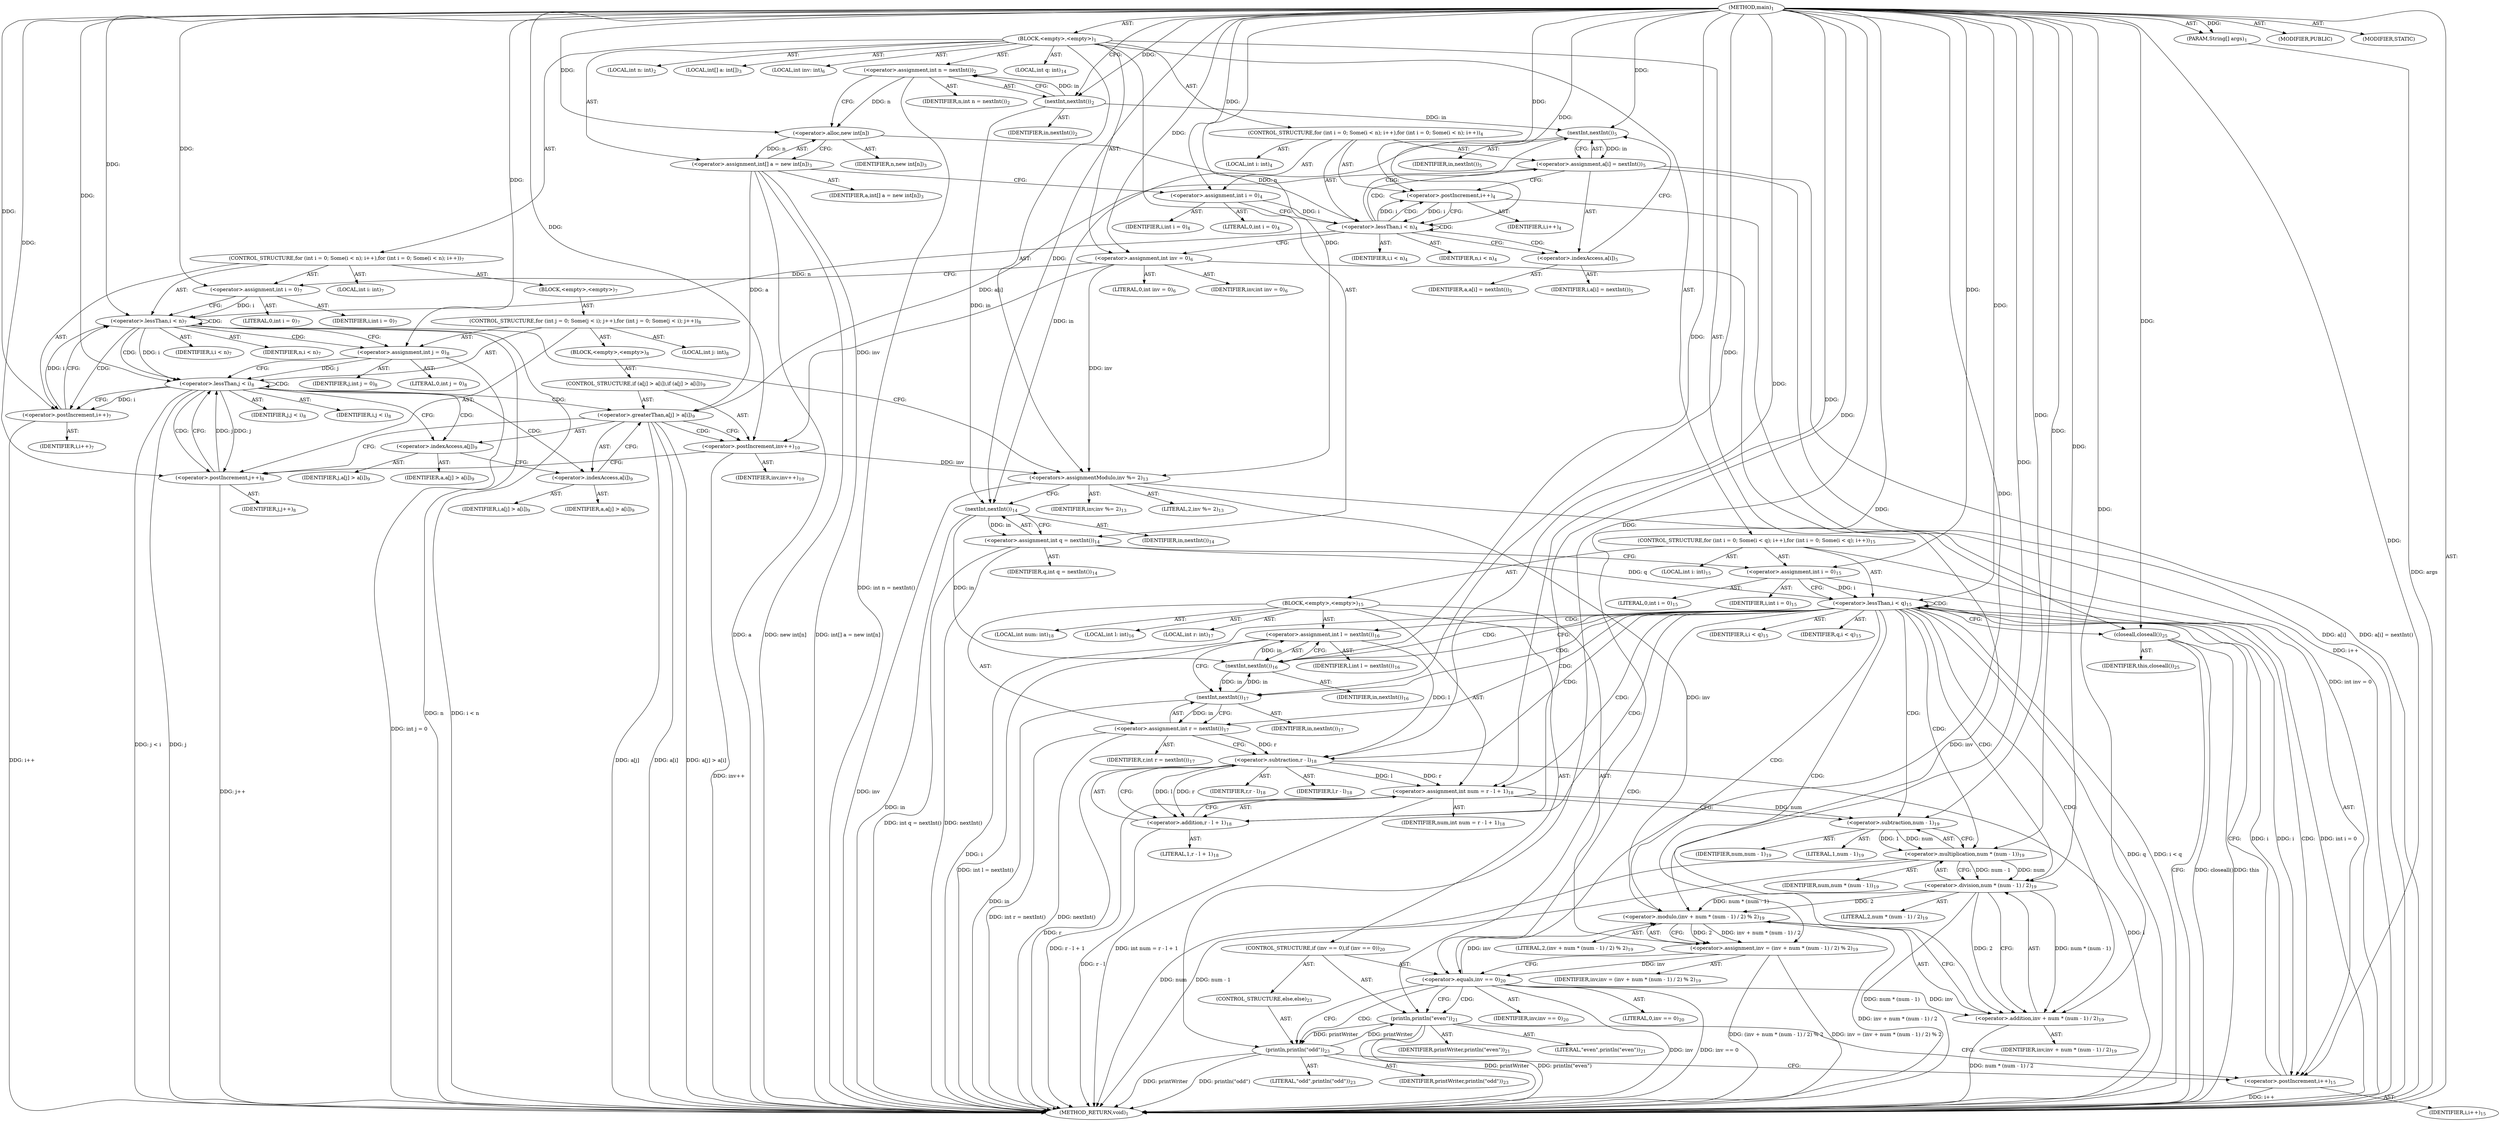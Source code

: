 digraph "main" {  
"17" [label = <(METHOD,main)<SUB>1</SUB>> ]
"18" [label = <(PARAM,String[] args)<SUB>1</SUB>> ]
"19" [label = <(BLOCK,&lt;empty&gt;,&lt;empty&gt;)<SUB>1</SUB>> ]
"20" [label = <(LOCAL,int n: int)<SUB>2</SUB>> ]
"21" [label = <(&lt;operator&gt;.assignment,int n = nextInt())<SUB>2</SUB>> ]
"22" [label = <(IDENTIFIER,n,int n = nextInt())<SUB>2</SUB>> ]
"23" [label = <(nextInt,nextInt())<SUB>2</SUB>> ]
"24" [label = <(IDENTIFIER,in,nextInt())<SUB>2</SUB>> ]
"25" [label = <(LOCAL,int[] a: int[])<SUB>3</SUB>> ]
"26" [label = <(&lt;operator&gt;.assignment,int[] a = new int[n])<SUB>3</SUB>> ]
"27" [label = <(IDENTIFIER,a,int[] a = new int[n])<SUB>3</SUB>> ]
"28" [label = <(&lt;operator&gt;.alloc,new int[n])> ]
"29" [label = <(IDENTIFIER,n,new int[n])<SUB>3</SUB>> ]
"30" [label = <(CONTROL_STRUCTURE,for (int i = 0; Some(i &lt; n); i++),for (int i = 0; Some(i &lt; n); i++))<SUB>4</SUB>> ]
"31" [label = <(LOCAL,int i: int)<SUB>4</SUB>> ]
"32" [label = <(&lt;operator&gt;.assignment,int i = 0)<SUB>4</SUB>> ]
"33" [label = <(IDENTIFIER,i,int i = 0)<SUB>4</SUB>> ]
"34" [label = <(LITERAL,0,int i = 0)<SUB>4</SUB>> ]
"35" [label = <(&lt;operator&gt;.lessThan,i &lt; n)<SUB>4</SUB>> ]
"36" [label = <(IDENTIFIER,i,i &lt; n)<SUB>4</SUB>> ]
"37" [label = <(IDENTIFIER,n,i &lt; n)<SUB>4</SUB>> ]
"38" [label = <(&lt;operator&gt;.postIncrement,i++)<SUB>4</SUB>> ]
"39" [label = <(IDENTIFIER,i,i++)<SUB>4</SUB>> ]
"40" [label = <(&lt;operator&gt;.assignment,a[i] = nextInt())<SUB>5</SUB>> ]
"41" [label = <(&lt;operator&gt;.indexAccess,a[i])<SUB>5</SUB>> ]
"42" [label = <(IDENTIFIER,a,a[i] = nextInt())<SUB>5</SUB>> ]
"43" [label = <(IDENTIFIER,i,a[i] = nextInt())<SUB>5</SUB>> ]
"44" [label = <(nextInt,nextInt())<SUB>5</SUB>> ]
"45" [label = <(IDENTIFIER,in,nextInt())<SUB>5</SUB>> ]
"46" [label = <(LOCAL,int inv: int)<SUB>6</SUB>> ]
"47" [label = <(&lt;operator&gt;.assignment,int inv = 0)<SUB>6</SUB>> ]
"48" [label = <(IDENTIFIER,inv,int inv = 0)<SUB>6</SUB>> ]
"49" [label = <(LITERAL,0,int inv = 0)<SUB>6</SUB>> ]
"50" [label = <(CONTROL_STRUCTURE,for (int i = 0; Some(i &lt; n); i++),for (int i = 0; Some(i &lt; n); i++))<SUB>7</SUB>> ]
"51" [label = <(LOCAL,int i: int)<SUB>7</SUB>> ]
"52" [label = <(&lt;operator&gt;.assignment,int i = 0)<SUB>7</SUB>> ]
"53" [label = <(IDENTIFIER,i,int i = 0)<SUB>7</SUB>> ]
"54" [label = <(LITERAL,0,int i = 0)<SUB>7</SUB>> ]
"55" [label = <(&lt;operator&gt;.lessThan,i &lt; n)<SUB>7</SUB>> ]
"56" [label = <(IDENTIFIER,i,i &lt; n)<SUB>7</SUB>> ]
"57" [label = <(IDENTIFIER,n,i &lt; n)<SUB>7</SUB>> ]
"58" [label = <(&lt;operator&gt;.postIncrement,i++)<SUB>7</SUB>> ]
"59" [label = <(IDENTIFIER,i,i++)<SUB>7</SUB>> ]
"60" [label = <(BLOCK,&lt;empty&gt;,&lt;empty&gt;)<SUB>7</SUB>> ]
"61" [label = <(CONTROL_STRUCTURE,for (int j = 0; Some(j &lt; i); j++),for (int j = 0; Some(j &lt; i); j++))<SUB>8</SUB>> ]
"62" [label = <(LOCAL,int j: int)<SUB>8</SUB>> ]
"63" [label = <(&lt;operator&gt;.assignment,int j = 0)<SUB>8</SUB>> ]
"64" [label = <(IDENTIFIER,j,int j = 0)<SUB>8</SUB>> ]
"65" [label = <(LITERAL,0,int j = 0)<SUB>8</SUB>> ]
"66" [label = <(&lt;operator&gt;.lessThan,j &lt; i)<SUB>8</SUB>> ]
"67" [label = <(IDENTIFIER,j,j &lt; i)<SUB>8</SUB>> ]
"68" [label = <(IDENTIFIER,i,j &lt; i)<SUB>8</SUB>> ]
"69" [label = <(&lt;operator&gt;.postIncrement,j++)<SUB>8</SUB>> ]
"70" [label = <(IDENTIFIER,j,j++)<SUB>8</SUB>> ]
"71" [label = <(BLOCK,&lt;empty&gt;,&lt;empty&gt;)<SUB>8</SUB>> ]
"72" [label = <(CONTROL_STRUCTURE,if (a[j] &gt; a[i]),if (a[j] &gt; a[i]))<SUB>9</SUB>> ]
"73" [label = <(&lt;operator&gt;.greaterThan,a[j] &gt; a[i])<SUB>9</SUB>> ]
"74" [label = <(&lt;operator&gt;.indexAccess,a[j])<SUB>9</SUB>> ]
"75" [label = <(IDENTIFIER,a,a[j] &gt; a[i])<SUB>9</SUB>> ]
"76" [label = <(IDENTIFIER,j,a[j] &gt; a[i])<SUB>9</SUB>> ]
"77" [label = <(&lt;operator&gt;.indexAccess,a[i])<SUB>9</SUB>> ]
"78" [label = <(IDENTIFIER,a,a[j] &gt; a[i])<SUB>9</SUB>> ]
"79" [label = <(IDENTIFIER,i,a[j] &gt; a[i])<SUB>9</SUB>> ]
"80" [label = <(&lt;operator&gt;.postIncrement,inv++)<SUB>10</SUB>> ]
"81" [label = <(IDENTIFIER,inv,inv++)<SUB>10</SUB>> ]
"82" [label = <(&lt;operators&gt;.assignmentModulo,inv %= 2)<SUB>13</SUB>> ]
"83" [label = <(IDENTIFIER,inv,inv %= 2)<SUB>13</SUB>> ]
"84" [label = <(LITERAL,2,inv %= 2)<SUB>13</SUB>> ]
"85" [label = <(LOCAL,int q: int)<SUB>14</SUB>> ]
"86" [label = <(&lt;operator&gt;.assignment,int q = nextInt())<SUB>14</SUB>> ]
"87" [label = <(IDENTIFIER,q,int q = nextInt())<SUB>14</SUB>> ]
"88" [label = <(nextInt,nextInt())<SUB>14</SUB>> ]
"89" [label = <(IDENTIFIER,in,nextInt())<SUB>14</SUB>> ]
"90" [label = <(CONTROL_STRUCTURE,for (int i = 0; Some(i &lt; q); i++),for (int i = 0; Some(i &lt; q); i++))<SUB>15</SUB>> ]
"91" [label = <(LOCAL,int i: int)<SUB>15</SUB>> ]
"92" [label = <(&lt;operator&gt;.assignment,int i = 0)<SUB>15</SUB>> ]
"93" [label = <(IDENTIFIER,i,int i = 0)<SUB>15</SUB>> ]
"94" [label = <(LITERAL,0,int i = 0)<SUB>15</SUB>> ]
"95" [label = <(&lt;operator&gt;.lessThan,i &lt; q)<SUB>15</SUB>> ]
"96" [label = <(IDENTIFIER,i,i &lt; q)<SUB>15</SUB>> ]
"97" [label = <(IDENTIFIER,q,i &lt; q)<SUB>15</SUB>> ]
"98" [label = <(&lt;operator&gt;.postIncrement,i++)<SUB>15</SUB>> ]
"99" [label = <(IDENTIFIER,i,i++)<SUB>15</SUB>> ]
"100" [label = <(BLOCK,&lt;empty&gt;,&lt;empty&gt;)<SUB>15</SUB>> ]
"101" [label = <(LOCAL,int l: int)<SUB>16</SUB>> ]
"102" [label = <(&lt;operator&gt;.assignment,int l = nextInt())<SUB>16</SUB>> ]
"103" [label = <(IDENTIFIER,l,int l = nextInt())<SUB>16</SUB>> ]
"104" [label = <(nextInt,nextInt())<SUB>16</SUB>> ]
"105" [label = <(IDENTIFIER,in,nextInt())<SUB>16</SUB>> ]
"106" [label = <(LOCAL,int r: int)<SUB>17</SUB>> ]
"107" [label = <(&lt;operator&gt;.assignment,int r = nextInt())<SUB>17</SUB>> ]
"108" [label = <(IDENTIFIER,r,int r = nextInt())<SUB>17</SUB>> ]
"109" [label = <(nextInt,nextInt())<SUB>17</SUB>> ]
"110" [label = <(IDENTIFIER,in,nextInt())<SUB>17</SUB>> ]
"111" [label = <(LOCAL,int num: int)<SUB>18</SUB>> ]
"112" [label = <(&lt;operator&gt;.assignment,int num = r - l + 1)<SUB>18</SUB>> ]
"113" [label = <(IDENTIFIER,num,int num = r - l + 1)<SUB>18</SUB>> ]
"114" [label = <(&lt;operator&gt;.addition,r - l + 1)<SUB>18</SUB>> ]
"115" [label = <(&lt;operator&gt;.subtraction,r - l)<SUB>18</SUB>> ]
"116" [label = <(IDENTIFIER,r,r - l)<SUB>18</SUB>> ]
"117" [label = <(IDENTIFIER,l,r - l)<SUB>18</SUB>> ]
"118" [label = <(LITERAL,1,r - l + 1)<SUB>18</SUB>> ]
"119" [label = <(&lt;operator&gt;.assignment,inv = (inv + num * (num - 1) / 2) % 2)<SUB>19</SUB>> ]
"120" [label = <(IDENTIFIER,inv,inv = (inv + num * (num - 1) / 2) % 2)<SUB>19</SUB>> ]
"121" [label = <(&lt;operator&gt;.modulo,(inv + num * (num - 1) / 2) % 2)<SUB>19</SUB>> ]
"122" [label = <(&lt;operator&gt;.addition,inv + num * (num - 1) / 2)<SUB>19</SUB>> ]
"123" [label = <(IDENTIFIER,inv,inv + num * (num - 1) / 2)<SUB>19</SUB>> ]
"124" [label = <(&lt;operator&gt;.division,num * (num - 1) / 2)<SUB>19</SUB>> ]
"125" [label = <(&lt;operator&gt;.multiplication,num * (num - 1))<SUB>19</SUB>> ]
"126" [label = <(IDENTIFIER,num,num * (num - 1))<SUB>19</SUB>> ]
"127" [label = <(&lt;operator&gt;.subtraction,num - 1)<SUB>19</SUB>> ]
"128" [label = <(IDENTIFIER,num,num - 1)<SUB>19</SUB>> ]
"129" [label = <(LITERAL,1,num - 1)<SUB>19</SUB>> ]
"130" [label = <(LITERAL,2,num * (num - 1) / 2)<SUB>19</SUB>> ]
"131" [label = <(LITERAL,2,(inv + num * (num - 1) / 2) % 2)<SUB>19</SUB>> ]
"132" [label = <(CONTROL_STRUCTURE,if (inv == 0),if (inv == 0))<SUB>20</SUB>> ]
"133" [label = <(&lt;operator&gt;.equals,inv == 0)<SUB>20</SUB>> ]
"134" [label = <(IDENTIFIER,inv,inv == 0)<SUB>20</SUB>> ]
"135" [label = <(LITERAL,0,inv == 0)<SUB>20</SUB>> ]
"136" [label = <(println,println(&quot;even&quot;))<SUB>21</SUB>> ]
"137" [label = <(IDENTIFIER,printWriter,println(&quot;even&quot;))<SUB>21</SUB>> ]
"138" [label = <(LITERAL,&quot;even&quot;,println(&quot;even&quot;))<SUB>21</SUB>> ]
"139" [label = <(CONTROL_STRUCTURE,else,else)<SUB>23</SUB>> ]
"140" [label = <(println,println(&quot;odd&quot;))<SUB>23</SUB>> ]
"141" [label = <(IDENTIFIER,printWriter,println(&quot;odd&quot;))<SUB>23</SUB>> ]
"142" [label = <(LITERAL,&quot;odd&quot;,println(&quot;odd&quot;))<SUB>23</SUB>> ]
"143" [label = <(closeall,closeall())<SUB>25</SUB>> ]
"144" [label = <(IDENTIFIER,this,closeall())<SUB>25</SUB>> ]
"145" [label = <(MODIFIER,PUBLIC)> ]
"146" [label = <(MODIFIER,STATIC)> ]
"147" [label = <(METHOD_RETURN,void)<SUB>1</SUB>> ]
  "17" -> "18"  [ label = "AST: "] 
  "17" -> "19"  [ label = "AST: "] 
  "17" -> "145"  [ label = "AST: "] 
  "17" -> "146"  [ label = "AST: "] 
  "17" -> "147"  [ label = "AST: "] 
  "19" -> "20"  [ label = "AST: "] 
  "19" -> "21"  [ label = "AST: "] 
  "19" -> "25"  [ label = "AST: "] 
  "19" -> "26"  [ label = "AST: "] 
  "19" -> "30"  [ label = "AST: "] 
  "19" -> "46"  [ label = "AST: "] 
  "19" -> "47"  [ label = "AST: "] 
  "19" -> "50"  [ label = "AST: "] 
  "19" -> "82"  [ label = "AST: "] 
  "19" -> "85"  [ label = "AST: "] 
  "19" -> "86"  [ label = "AST: "] 
  "19" -> "90"  [ label = "AST: "] 
  "19" -> "143"  [ label = "AST: "] 
  "21" -> "22"  [ label = "AST: "] 
  "21" -> "23"  [ label = "AST: "] 
  "23" -> "24"  [ label = "AST: "] 
  "26" -> "27"  [ label = "AST: "] 
  "26" -> "28"  [ label = "AST: "] 
  "28" -> "29"  [ label = "AST: "] 
  "30" -> "31"  [ label = "AST: "] 
  "30" -> "32"  [ label = "AST: "] 
  "30" -> "35"  [ label = "AST: "] 
  "30" -> "38"  [ label = "AST: "] 
  "30" -> "40"  [ label = "AST: "] 
  "32" -> "33"  [ label = "AST: "] 
  "32" -> "34"  [ label = "AST: "] 
  "35" -> "36"  [ label = "AST: "] 
  "35" -> "37"  [ label = "AST: "] 
  "38" -> "39"  [ label = "AST: "] 
  "40" -> "41"  [ label = "AST: "] 
  "40" -> "44"  [ label = "AST: "] 
  "41" -> "42"  [ label = "AST: "] 
  "41" -> "43"  [ label = "AST: "] 
  "44" -> "45"  [ label = "AST: "] 
  "47" -> "48"  [ label = "AST: "] 
  "47" -> "49"  [ label = "AST: "] 
  "50" -> "51"  [ label = "AST: "] 
  "50" -> "52"  [ label = "AST: "] 
  "50" -> "55"  [ label = "AST: "] 
  "50" -> "58"  [ label = "AST: "] 
  "50" -> "60"  [ label = "AST: "] 
  "52" -> "53"  [ label = "AST: "] 
  "52" -> "54"  [ label = "AST: "] 
  "55" -> "56"  [ label = "AST: "] 
  "55" -> "57"  [ label = "AST: "] 
  "58" -> "59"  [ label = "AST: "] 
  "60" -> "61"  [ label = "AST: "] 
  "61" -> "62"  [ label = "AST: "] 
  "61" -> "63"  [ label = "AST: "] 
  "61" -> "66"  [ label = "AST: "] 
  "61" -> "69"  [ label = "AST: "] 
  "61" -> "71"  [ label = "AST: "] 
  "63" -> "64"  [ label = "AST: "] 
  "63" -> "65"  [ label = "AST: "] 
  "66" -> "67"  [ label = "AST: "] 
  "66" -> "68"  [ label = "AST: "] 
  "69" -> "70"  [ label = "AST: "] 
  "71" -> "72"  [ label = "AST: "] 
  "72" -> "73"  [ label = "AST: "] 
  "72" -> "80"  [ label = "AST: "] 
  "73" -> "74"  [ label = "AST: "] 
  "73" -> "77"  [ label = "AST: "] 
  "74" -> "75"  [ label = "AST: "] 
  "74" -> "76"  [ label = "AST: "] 
  "77" -> "78"  [ label = "AST: "] 
  "77" -> "79"  [ label = "AST: "] 
  "80" -> "81"  [ label = "AST: "] 
  "82" -> "83"  [ label = "AST: "] 
  "82" -> "84"  [ label = "AST: "] 
  "86" -> "87"  [ label = "AST: "] 
  "86" -> "88"  [ label = "AST: "] 
  "88" -> "89"  [ label = "AST: "] 
  "90" -> "91"  [ label = "AST: "] 
  "90" -> "92"  [ label = "AST: "] 
  "90" -> "95"  [ label = "AST: "] 
  "90" -> "98"  [ label = "AST: "] 
  "90" -> "100"  [ label = "AST: "] 
  "92" -> "93"  [ label = "AST: "] 
  "92" -> "94"  [ label = "AST: "] 
  "95" -> "96"  [ label = "AST: "] 
  "95" -> "97"  [ label = "AST: "] 
  "98" -> "99"  [ label = "AST: "] 
  "100" -> "101"  [ label = "AST: "] 
  "100" -> "102"  [ label = "AST: "] 
  "100" -> "106"  [ label = "AST: "] 
  "100" -> "107"  [ label = "AST: "] 
  "100" -> "111"  [ label = "AST: "] 
  "100" -> "112"  [ label = "AST: "] 
  "100" -> "119"  [ label = "AST: "] 
  "100" -> "132"  [ label = "AST: "] 
  "102" -> "103"  [ label = "AST: "] 
  "102" -> "104"  [ label = "AST: "] 
  "104" -> "105"  [ label = "AST: "] 
  "107" -> "108"  [ label = "AST: "] 
  "107" -> "109"  [ label = "AST: "] 
  "109" -> "110"  [ label = "AST: "] 
  "112" -> "113"  [ label = "AST: "] 
  "112" -> "114"  [ label = "AST: "] 
  "114" -> "115"  [ label = "AST: "] 
  "114" -> "118"  [ label = "AST: "] 
  "115" -> "116"  [ label = "AST: "] 
  "115" -> "117"  [ label = "AST: "] 
  "119" -> "120"  [ label = "AST: "] 
  "119" -> "121"  [ label = "AST: "] 
  "121" -> "122"  [ label = "AST: "] 
  "121" -> "131"  [ label = "AST: "] 
  "122" -> "123"  [ label = "AST: "] 
  "122" -> "124"  [ label = "AST: "] 
  "124" -> "125"  [ label = "AST: "] 
  "124" -> "130"  [ label = "AST: "] 
  "125" -> "126"  [ label = "AST: "] 
  "125" -> "127"  [ label = "AST: "] 
  "127" -> "128"  [ label = "AST: "] 
  "127" -> "129"  [ label = "AST: "] 
  "132" -> "133"  [ label = "AST: "] 
  "132" -> "136"  [ label = "AST: "] 
  "132" -> "139"  [ label = "AST: "] 
  "133" -> "134"  [ label = "AST: "] 
  "133" -> "135"  [ label = "AST: "] 
  "136" -> "137"  [ label = "AST: "] 
  "136" -> "138"  [ label = "AST: "] 
  "139" -> "140"  [ label = "AST: "] 
  "140" -> "141"  [ label = "AST: "] 
  "140" -> "142"  [ label = "AST: "] 
  "143" -> "144"  [ label = "AST: "] 
  "21" -> "28"  [ label = "CFG: "] 
  "26" -> "32"  [ label = "CFG: "] 
  "47" -> "52"  [ label = "CFG: "] 
  "82" -> "88"  [ label = "CFG: "] 
  "86" -> "92"  [ label = "CFG: "] 
  "143" -> "147"  [ label = "CFG: "] 
  "23" -> "21"  [ label = "CFG: "] 
  "28" -> "26"  [ label = "CFG: "] 
  "32" -> "35"  [ label = "CFG: "] 
  "35" -> "41"  [ label = "CFG: "] 
  "35" -> "47"  [ label = "CFG: "] 
  "38" -> "35"  [ label = "CFG: "] 
  "40" -> "38"  [ label = "CFG: "] 
  "52" -> "55"  [ label = "CFG: "] 
  "55" -> "63"  [ label = "CFG: "] 
  "55" -> "82"  [ label = "CFG: "] 
  "58" -> "55"  [ label = "CFG: "] 
  "88" -> "86"  [ label = "CFG: "] 
  "92" -> "95"  [ label = "CFG: "] 
  "95" -> "104"  [ label = "CFG: "] 
  "95" -> "143"  [ label = "CFG: "] 
  "98" -> "95"  [ label = "CFG: "] 
  "41" -> "44"  [ label = "CFG: "] 
  "44" -> "40"  [ label = "CFG: "] 
  "102" -> "109"  [ label = "CFG: "] 
  "107" -> "115"  [ label = "CFG: "] 
  "112" -> "127"  [ label = "CFG: "] 
  "119" -> "133"  [ label = "CFG: "] 
  "63" -> "66"  [ label = "CFG: "] 
  "66" -> "74"  [ label = "CFG: "] 
  "66" -> "58"  [ label = "CFG: "] 
  "69" -> "66"  [ label = "CFG: "] 
  "104" -> "102"  [ label = "CFG: "] 
  "109" -> "107"  [ label = "CFG: "] 
  "114" -> "112"  [ label = "CFG: "] 
  "121" -> "119"  [ label = "CFG: "] 
  "133" -> "136"  [ label = "CFG: "] 
  "133" -> "140"  [ label = "CFG: "] 
  "136" -> "98"  [ label = "CFG: "] 
  "115" -> "114"  [ label = "CFG: "] 
  "122" -> "121"  [ label = "CFG: "] 
  "140" -> "98"  [ label = "CFG: "] 
  "73" -> "80"  [ label = "CFG: "] 
  "73" -> "69"  [ label = "CFG: "] 
  "80" -> "69"  [ label = "CFG: "] 
  "124" -> "122"  [ label = "CFG: "] 
  "74" -> "77"  [ label = "CFG: "] 
  "77" -> "73"  [ label = "CFG: "] 
  "125" -> "124"  [ label = "CFG: "] 
  "127" -> "125"  [ label = "CFG: "] 
  "17" -> "23"  [ label = "CFG: "] 
  "18" -> "147"  [ label = "DDG: args"] 
  "21" -> "147"  [ label = "DDG: int n = nextInt()"] 
  "26" -> "147"  [ label = "DDG: a"] 
  "26" -> "147"  [ label = "DDG: new int[n]"] 
  "26" -> "147"  [ label = "DDG: int[] a = new int[n]"] 
  "47" -> "147"  [ label = "DDG: int inv = 0"] 
  "55" -> "147"  [ label = "DDG: n"] 
  "55" -> "147"  [ label = "DDG: i &lt; n"] 
  "82" -> "147"  [ label = "DDG: inv"] 
  "88" -> "147"  [ label = "DDG: in"] 
  "86" -> "147"  [ label = "DDG: nextInt()"] 
  "86" -> "147"  [ label = "DDG: int q = nextInt()"] 
  "92" -> "147"  [ label = "DDG: int i = 0"] 
  "95" -> "147"  [ label = "DDG: i"] 
  "95" -> "147"  [ label = "DDG: q"] 
  "95" -> "147"  [ label = "DDG: i &lt; q"] 
  "143" -> "147"  [ label = "DDG: closeall()"] 
  "102" -> "147"  [ label = "DDG: int l = nextInt()"] 
  "109" -> "147"  [ label = "DDG: in"] 
  "107" -> "147"  [ label = "DDG: nextInt()"] 
  "107" -> "147"  [ label = "DDG: int r = nextInt()"] 
  "115" -> "147"  [ label = "DDG: r"] 
  "115" -> "147"  [ label = "DDG: l"] 
  "114" -> "147"  [ label = "DDG: r - l"] 
  "112" -> "147"  [ label = "DDG: r - l + 1"] 
  "112" -> "147"  [ label = "DDG: int num = r - l + 1"] 
  "125" -> "147"  [ label = "DDG: num"] 
  "125" -> "147"  [ label = "DDG: num - 1"] 
  "124" -> "147"  [ label = "DDG: num * (num - 1)"] 
  "122" -> "147"  [ label = "DDG: num * (num - 1) / 2"] 
  "121" -> "147"  [ label = "DDG: inv + num * (num - 1) / 2"] 
  "119" -> "147"  [ label = "DDG: (inv + num * (num - 1) / 2) % 2"] 
  "119" -> "147"  [ label = "DDG: inv = (inv + num * (num - 1) / 2) % 2"] 
  "133" -> "147"  [ label = "DDG: inv"] 
  "133" -> "147"  [ label = "DDG: inv == 0"] 
  "140" -> "147"  [ label = "DDG: printWriter"] 
  "140" -> "147"  [ label = "DDG: println(&quot;odd&quot;)"] 
  "136" -> "147"  [ label = "DDG: printWriter"] 
  "136" -> "147"  [ label = "DDG: println(&quot;even&quot;)"] 
  "98" -> "147"  [ label = "DDG: i++"] 
  "63" -> "147"  [ label = "DDG: int j = 0"] 
  "66" -> "147"  [ label = "DDG: j"] 
  "66" -> "147"  [ label = "DDG: j &lt; i"] 
  "58" -> "147"  [ label = "DDG: i++"] 
  "73" -> "147"  [ label = "DDG: a[j]"] 
  "73" -> "147"  [ label = "DDG: a[i]"] 
  "73" -> "147"  [ label = "DDG: a[j] &gt; a[i]"] 
  "80" -> "147"  [ label = "DDG: inv++"] 
  "69" -> "147"  [ label = "DDG: j++"] 
  "40" -> "147"  [ label = "DDG: a[i]"] 
  "40" -> "147"  [ label = "DDG: a[i] = nextInt()"] 
  "38" -> "147"  [ label = "DDG: i++"] 
  "143" -> "147"  [ label = "DDG: this"] 
  "17" -> "18"  [ label = "DDG: "] 
  "23" -> "21"  [ label = "DDG: in"] 
  "28" -> "26"  [ label = "DDG: n"] 
  "17" -> "47"  [ label = "DDG: "] 
  "17" -> "82"  [ label = "DDG: "] 
  "88" -> "86"  [ label = "DDG: in"] 
  "17" -> "32"  [ label = "DDG: "] 
  "44" -> "40"  [ label = "DDG: in"] 
  "17" -> "52"  [ label = "DDG: "] 
  "47" -> "82"  [ label = "DDG: inv"] 
  "80" -> "82"  [ label = "DDG: inv"] 
  "17" -> "92"  [ label = "DDG: "] 
  "17" -> "143"  [ label = "DDG: "] 
  "17" -> "23"  [ label = "DDG: "] 
  "21" -> "28"  [ label = "DDG: n"] 
  "17" -> "28"  [ label = "DDG: "] 
  "32" -> "35"  [ label = "DDG: i"] 
  "38" -> "35"  [ label = "DDG: i"] 
  "17" -> "35"  [ label = "DDG: "] 
  "28" -> "35"  [ label = "DDG: n"] 
  "35" -> "38"  [ label = "DDG: i"] 
  "17" -> "38"  [ label = "DDG: "] 
  "52" -> "55"  [ label = "DDG: i"] 
  "58" -> "55"  [ label = "DDG: i"] 
  "17" -> "55"  [ label = "DDG: "] 
  "35" -> "55"  [ label = "DDG: n"] 
  "66" -> "58"  [ label = "DDG: i"] 
  "17" -> "58"  [ label = "DDG: "] 
  "23" -> "88"  [ label = "DDG: in"] 
  "44" -> "88"  [ label = "DDG: in"] 
  "17" -> "88"  [ label = "DDG: "] 
  "92" -> "95"  [ label = "DDG: i"] 
  "98" -> "95"  [ label = "DDG: i"] 
  "17" -> "95"  [ label = "DDG: "] 
  "86" -> "95"  [ label = "DDG: q"] 
  "95" -> "98"  [ label = "DDG: i"] 
  "17" -> "98"  [ label = "DDG: "] 
  "104" -> "102"  [ label = "DDG: in"] 
  "109" -> "107"  [ label = "DDG: in"] 
  "115" -> "112"  [ label = "DDG: r"] 
  "115" -> "112"  [ label = "DDG: l"] 
  "17" -> "112"  [ label = "DDG: "] 
  "121" -> "119"  [ label = "DDG: inv + num * (num - 1) / 2"] 
  "121" -> "119"  [ label = "DDG: 2"] 
  "23" -> "44"  [ label = "DDG: in"] 
  "17" -> "44"  [ label = "DDG: "] 
  "17" -> "63"  [ label = "DDG: "] 
  "63" -> "66"  [ label = "DDG: j"] 
  "69" -> "66"  [ label = "DDG: j"] 
  "17" -> "66"  [ label = "DDG: "] 
  "55" -> "66"  [ label = "DDG: i"] 
  "66" -> "69"  [ label = "DDG: j"] 
  "17" -> "69"  [ label = "DDG: "] 
  "88" -> "104"  [ label = "DDG: in"] 
  "109" -> "104"  [ label = "DDG: in"] 
  "17" -> "104"  [ label = "DDG: "] 
  "104" -> "109"  [ label = "DDG: in"] 
  "17" -> "109"  [ label = "DDG: "] 
  "115" -> "114"  [ label = "DDG: r"] 
  "115" -> "114"  [ label = "DDG: l"] 
  "17" -> "114"  [ label = "DDG: "] 
  "82" -> "121"  [ label = "DDG: inv"] 
  "133" -> "121"  [ label = "DDG: inv"] 
  "17" -> "121"  [ label = "DDG: "] 
  "124" -> "121"  [ label = "DDG: num * (num - 1)"] 
  "124" -> "121"  [ label = "DDG: 2"] 
  "119" -> "133"  [ label = "DDG: inv"] 
  "17" -> "133"  [ label = "DDG: "] 
  "140" -> "136"  [ label = "DDG: printWriter"] 
  "17" -> "136"  [ label = "DDG: "] 
  "107" -> "115"  [ label = "DDG: r"] 
  "17" -> "115"  [ label = "DDG: "] 
  "102" -> "115"  [ label = "DDG: l"] 
  "82" -> "122"  [ label = "DDG: inv"] 
  "133" -> "122"  [ label = "DDG: inv"] 
  "17" -> "122"  [ label = "DDG: "] 
  "124" -> "122"  [ label = "DDG: num * (num - 1)"] 
  "124" -> "122"  [ label = "DDG: 2"] 
  "136" -> "140"  [ label = "DDG: printWriter"] 
  "17" -> "140"  [ label = "DDG: "] 
  "26" -> "73"  [ label = "DDG: a"] 
  "40" -> "73"  [ label = "DDG: a[i]"] 
  "47" -> "80"  [ label = "DDG: inv"] 
  "17" -> "80"  [ label = "DDG: "] 
  "125" -> "124"  [ label = "DDG: num"] 
  "125" -> "124"  [ label = "DDG: num - 1"] 
  "17" -> "124"  [ label = "DDG: "] 
  "127" -> "125"  [ label = "DDG: num"] 
  "17" -> "125"  [ label = "DDG: "] 
  "127" -> "125"  [ label = "DDG: 1"] 
  "112" -> "127"  [ label = "DDG: num"] 
  "17" -> "127"  [ label = "DDG: "] 
  "35" -> "38"  [ label = "CDG: "] 
  "35" -> "40"  [ label = "CDG: "] 
  "35" -> "44"  [ label = "CDG: "] 
  "35" -> "35"  [ label = "CDG: "] 
  "35" -> "41"  [ label = "CDG: "] 
  "55" -> "66"  [ label = "CDG: "] 
  "55" -> "58"  [ label = "CDG: "] 
  "55" -> "63"  [ label = "CDG: "] 
  "55" -> "55"  [ label = "CDG: "] 
  "95" -> "107"  [ label = "CDG: "] 
  "95" -> "115"  [ label = "CDG: "] 
  "95" -> "98"  [ label = "CDG: "] 
  "95" -> "122"  [ label = "CDG: "] 
  "95" -> "102"  [ label = "CDG: "] 
  "95" -> "114"  [ label = "CDG: "] 
  "95" -> "104"  [ label = "CDG: "] 
  "95" -> "119"  [ label = "CDG: "] 
  "95" -> "121"  [ label = "CDG: "] 
  "95" -> "95"  [ label = "CDG: "] 
  "95" -> "112"  [ label = "CDG: "] 
  "95" -> "127"  [ label = "CDG: "] 
  "95" -> "124"  [ label = "CDG: "] 
  "95" -> "125"  [ label = "CDG: "] 
  "95" -> "109"  [ label = "CDG: "] 
  "95" -> "133"  [ label = "CDG: "] 
  "66" -> "73"  [ label = "CDG: "] 
  "66" -> "77"  [ label = "CDG: "] 
  "66" -> "66"  [ label = "CDG: "] 
  "66" -> "69"  [ label = "CDG: "] 
  "66" -> "74"  [ label = "CDG: "] 
  "133" -> "136"  [ label = "CDG: "] 
  "133" -> "140"  [ label = "CDG: "] 
  "73" -> "80"  [ label = "CDG: "] 
}
